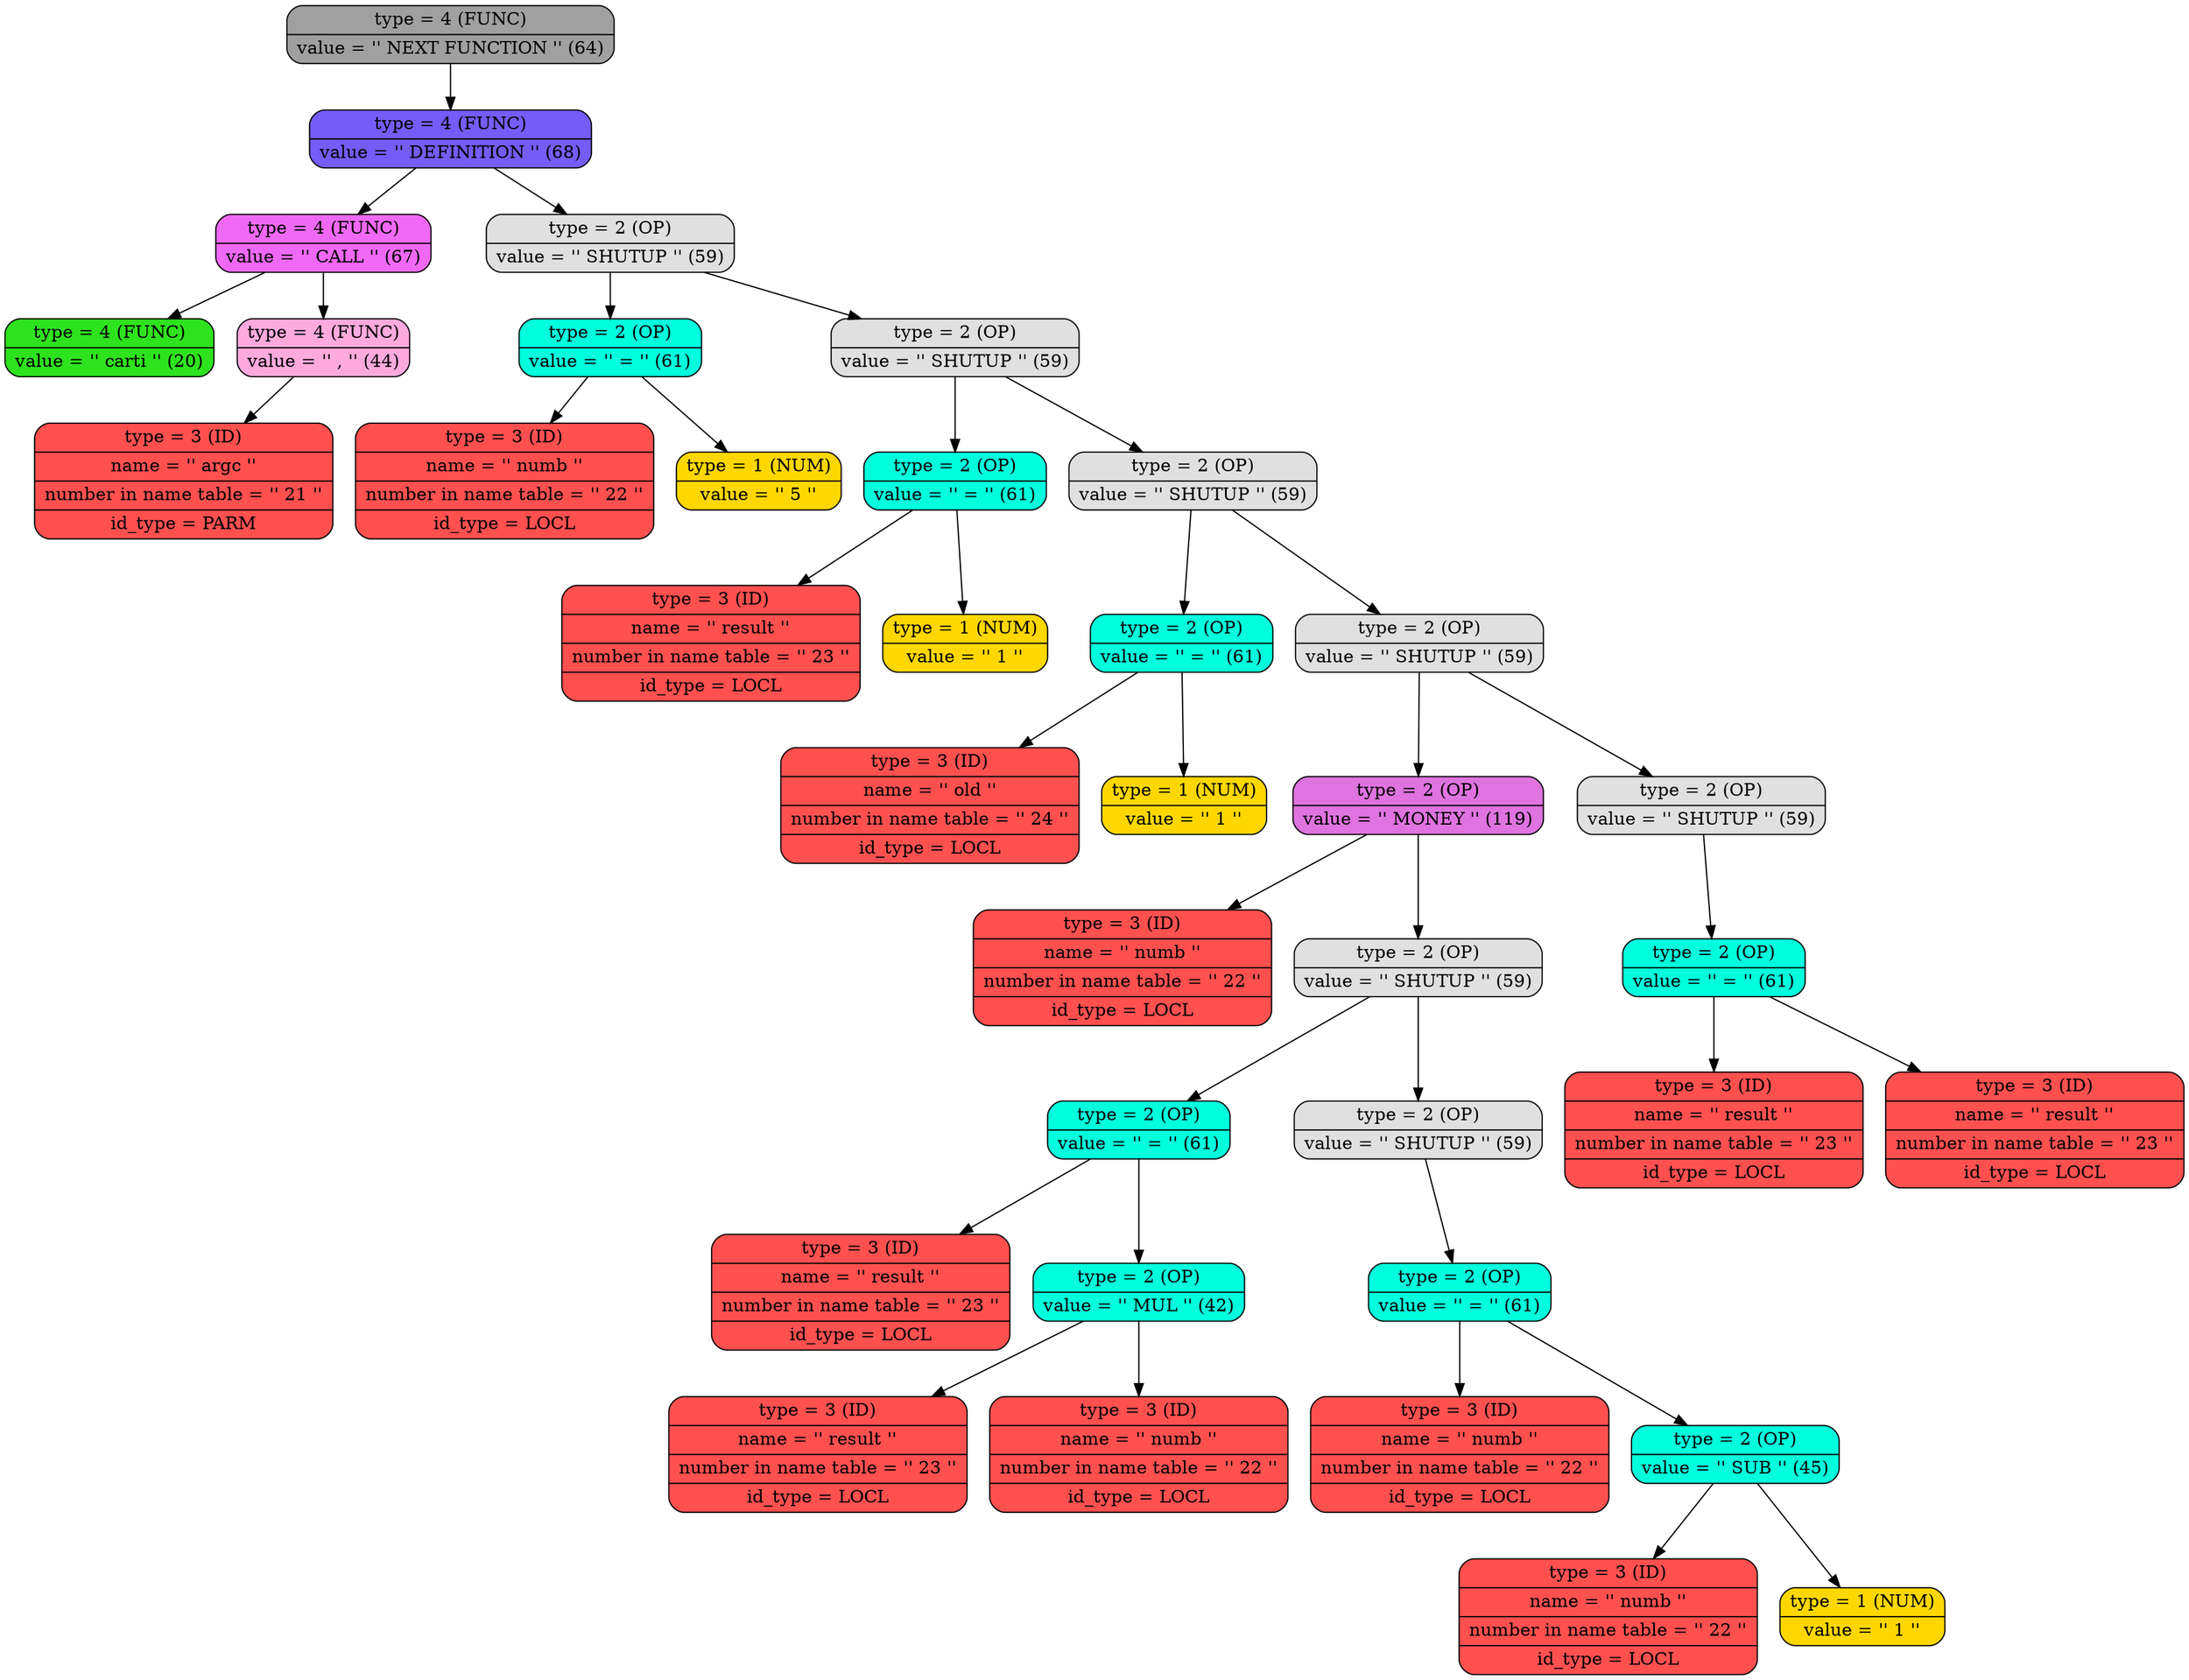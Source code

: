 digraph
{
bgcolor="transparent"
node0x503000000700 [shape=Mrecord; label = " { type = 4 (FUNC) | value = '' NEXT FUNCTION ''  (64) }"; style = filled; fillcolor = "#A0A0A0"];
node0x503000000700 -> node0x5030000006d0;
node0x5030000006d0 [shape=Mrecord; label = " { type = 4 (FUNC) | value = '' DEFINITION ''  (68) }"; style = filled; fillcolor = "#755CF7"];
node0x5030000006d0 -> node0x5030000000d0;
node0x5030000006d0 -> node0x503000000190;
node0x5030000000d0 [shape=Mrecord; label = " { type = 4 (FUNC) | value = '' CALL ''  (67) }"; style = filled; fillcolor = "#F069F5"];
node0x5030000000d0 -> node0x503000000040;
node0x5030000000d0 -> node0x5030000000a0;
node0x503000000040 [shape=Mrecord; label = " { type = 4 (FUNC) | value = '' carti ''  (20) }"; style = filled; fillcolor = "#2EE31E"];
node0x5030000000a0 [shape=Mrecord; label = " { type = 4 (FUNC) | value = '' , ''  (44) }"; style = filled; fillcolor = "#FEAADF"];
node0x5030000000a0 -> node0x503000000070;
node0x503000000070 [shape=Mrecord; label = " { type = 3 (ID)  | name = '' argc '' | number in name table = '' 21 '' | id_type = PARM }"; style = filled; fillcolor = "#FF5050"];
node0x503000000190 [shape=Mrecord; label = " { type = 2 (OP)   | value = '' SHUTUP ''  (59) }"; style = filled; fillcolor = "#E0E0E0"];
node0x503000000190 -> node0x503000000160;
node0x503000000190 -> node0x503000000250;
node0x503000000160 [shape=Mrecord; label = " { type = 2 (OP)   | value = '' = ''  (61) }"; style = filled; fillcolor = "#00FFDD"];
node0x503000000160 -> node0x503000000100;
node0x503000000160 -> node0x503000000130;
node0x503000000100 [shape=Mrecord; label = " { type = 3 (ID)  | name = '' numb '' | number in name table = '' 22 '' | id_type = LOCL }"; style = filled; fillcolor = "#FF5050"];
node0x503000000130 [shape=Mrecord; label = " { type = 1 (NUM)  | value = '' 5 '' }"; style = filled; fillcolor = "#FFD700"];
node0x503000000250 [shape=Mrecord; label = " { type = 2 (OP)   | value = '' SHUTUP ''  (59) }"; style = filled; fillcolor = "#E0E0E0"];
node0x503000000250 -> node0x503000000220;
node0x503000000250 -> node0x503000000310;
node0x503000000220 [shape=Mrecord; label = " { type = 2 (OP)   | value = '' = ''  (61) }"; style = filled; fillcolor = "#00FFDD"];
node0x503000000220 -> node0x5030000001c0;
node0x503000000220 -> node0x5030000001f0;
node0x5030000001c0 [shape=Mrecord; label = " { type = 3 (ID)  | name = '' result '' | number in name table = '' 23 '' | id_type = LOCL }"; style = filled; fillcolor = "#FF5050"];
node0x5030000001f0 [shape=Mrecord; label = " { type = 1 (NUM)  | value = '' 1 '' }"; style = filled; fillcolor = "#FFD700"];
node0x503000000310 [shape=Mrecord; label = " { type = 2 (OP)   | value = '' SHUTUP ''  (59) }"; style = filled; fillcolor = "#E0E0E0"];
node0x503000000310 -> node0x5030000002e0;
node0x503000000310 -> node0x5030000005e0;
node0x5030000002e0 [shape=Mrecord; label = " { type = 2 (OP)   | value = '' = ''  (61) }"; style = filled; fillcolor = "#00FFDD"];
node0x5030000002e0 -> node0x503000000280;
node0x5030000002e0 -> node0x5030000002b0;
node0x503000000280 [shape=Mrecord; label = " { type = 3 (ID)  | name = '' old '' | number in name table = '' 24 '' | id_type = LOCL }"; style = filled; fillcolor = "#FF5050"];
node0x5030000002b0 [shape=Mrecord; label = " { type = 1 (NUM)  | value = '' 1 '' }"; style = filled; fillcolor = "#FFD700"];
node0x5030000005e0 [shape=Mrecord; label = " { type = 2 (OP)   | value = '' SHUTUP ''  (59) }"; style = filled; fillcolor = "#E0E0E0"];
node0x5030000005e0 -> node0x5030000005b0;
node0x5030000005e0 -> node0x5030000006a0;
node0x5030000005b0 [shape=Mrecord; label = " { type = 2 (OP)   | value = '' MONEY ''  (119) }"; style = filled; fillcolor = "#DF73DF"];
node0x5030000005b0 -> node0x503000000340;
node0x5030000005b0 -> node0x503000000460;
node0x503000000340 [shape=Mrecord; label = " { type = 3 (ID)  | name = '' numb '' | number in name table = '' 22 '' | id_type = LOCL }"; style = filled; fillcolor = "#FF5050"];
node0x503000000460 [shape=Mrecord; label = " { type = 2 (OP)   | value = '' SHUTUP ''  (59) }"; style = filled; fillcolor = "#E0E0E0"];
node0x503000000460 -> node0x503000000430;
node0x503000000460 -> node0x503000000580;
node0x503000000430 [shape=Mrecord; label = " { type = 2 (OP)   | value = '' = ''  (61) }"; style = filled; fillcolor = "#00FFDD"];
node0x503000000430 -> node0x503000000370;
node0x503000000430 -> node0x503000000400;
node0x503000000370 [shape=Mrecord; label = " { type = 3 (ID)  | name = '' result '' | number in name table = '' 23 '' | id_type = LOCL }"; style = filled; fillcolor = "#FF5050"];
node0x503000000400 [shape=Mrecord; label = " { type = 2 (OP)   | value = '' MUL ''  (42) }"; style = filled; fillcolor = "#00FFDD"];
node0x503000000400 -> node0x5030000003a0;
node0x503000000400 -> node0x5030000003d0;
node0x5030000003a0 [shape=Mrecord; label = " { type = 3 (ID)  | name = '' result '' | number in name table = '' 23 '' | id_type = LOCL }"; style = filled; fillcolor = "#FF5050"];
node0x5030000003d0 [shape=Mrecord; label = " { type = 3 (ID)  | name = '' numb '' | number in name table = '' 22 '' | id_type = LOCL }"; style = filled; fillcolor = "#FF5050"];
node0x503000000580 [shape=Mrecord; label = " { type = 2 (OP)   | value = '' SHUTUP ''  (59) }"; style = filled; fillcolor = "#E0E0E0"];
node0x503000000580 -> node0x503000000550;
node0x503000000550 [shape=Mrecord; label = " { type = 2 (OP)   | value = '' = ''  (61) }"; style = filled; fillcolor = "#00FFDD"];
node0x503000000550 -> node0x503000000490;
node0x503000000550 -> node0x503000000520;
node0x503000000490 [shape=Mrecord; label = " { type = 3 (ID)  | name = '' numb '' | number in name table = '' 22 '' | id_type = LOCL }"; style = filled; fillcolor = "#FF5050"];
node0x503000000520 [shape=Mrecord; label = " { type = 2 (OP)   | value = '' SUB ''  (45) }"; style = filled; fillcolor = "#00FFDD"];
node0x503000000520 -> node0x5030000004c0;
node0x503000000520 -> node0x5030000004f0;
node0x5030000004c0 [shape=Mrecord; label = " { type = 3 (ID)  | name = '' numb '' | number in name table = '' 22 '' | id_type = LOCL }"; style = filled; fillcolor = "#FF5050"];
node0x5030000004f0 [shape=Mrecord; label = " { type = 1 (NUM)  | value = '' 1 '' }"; style = filled; fillcolor = "#FFD700"];
node0x5030000006a0 [shape=Mrecord; label = " { type = 2 (OP)   | value = '' SHUTUP ''  (59) }"; style = filled; fillcolor = "#E0E0E0"];
node0x5030000006a0 -> node0x503000000670;
node0x503000000670 [shape=Mrecord; label = " { type = 2 (OP)   | value = '' = ''  (61) }"; style = filled; fillcolor = "#00FFDD"];
node0x503000000670 -> node0x503000000610;
node0x503000000670 -> node0x503000000640;
node0x503000000610 [shape=Mrecord; label = " { type = 3 (ID)  | name = '' result '' | number in name table = '' 23 '' | id_type = LOCL }"; style = filled; fillcolor = "#FF5050"];
node0x503000000640 [shape=Mrecord; label = " { type = 3 (ID)  | name = '' result '' | number in name table = '' 23 '' | id_type = LOCL }"; style = filled; fillcolor = "#FF5050"];

}

